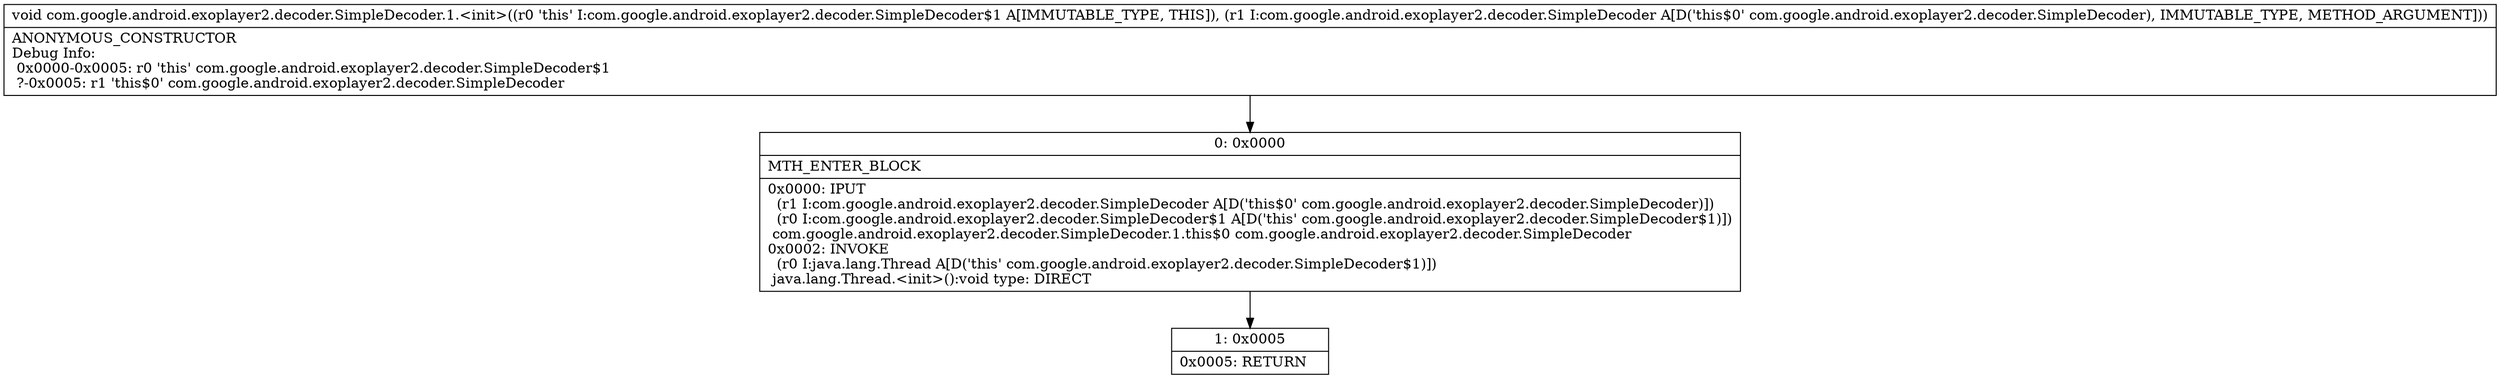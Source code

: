 digraph "CFG forcom.google.android.exoplayer2.decoder.SimpleDecoder.1.\<init\>(Lcom\/google\/android\/exoplayer2\/decoder\/SimpleDecoder;)V" {
Node_0 [shape=record,label="{0\:\ 0x0000|MTH_ENTER_BLOCK\l|0x0000: IPUT  \l  (r1 I:com.google.android.exoplayer2.decoder.SimpleDecoder A[D('this$0' com.google.android.exoplayer2.decoder.SimpleDecoder)])\l  (r0 I:com.google.android.exoplayer2.decoder.SimpleDecoder$1 A[D('this' com.google.android.exoplayer2.decoder.SimpleDecoder$1)])\l com.google.android.exoplayer2.decoder.SimpleDecoder.1.this$0 com.google.android.exoplayer2.decoder.SimpleDecoder \l0x0002: INVOKE  \l  (r0 I:java.lang.Thread A[D('this' com.google.android.exoplayer2.decoder.SimpleDecoder$1)])\l java.lang.Thread.\<init\>():void type: DIRECT \l}"];
Node_1 [shape=record,label="{1\:\ 0x0005|0x0005: RETURN   \l}"];
MethodNode[shape=record,label="{void com.google.android.exoplayer2.decoder.SimpleDecoder.1.\<init\>((r0 'this' I:com.google.android.exoplayer2.decoder.SimpleDecoder$1 A[IMMUTABLE_TYPE, THIS]), (r1 I:com.google.android.exoplayer2.decoder.SimpleDecoder A[D('this$0' com.google.android.exoplayer2.decoder.SimpleDecoder), IMMUTABLE_TYPE, METHOD_ARGUMENT]))  | ANONYMOUS_CONSTRUCTOR\lDebug Info:\l  0x0000\-0x0005: r0 'this' com.google.android.exoplayer2.decoder.SimpleDecoder$1\l  ?\-0x0005: r1 'this$0' com.google.android.exoplayer2.decoder.SimpleDecoder\l}"];
MethodNode -> Node_0;
Node_0 -> Node_1;
}

